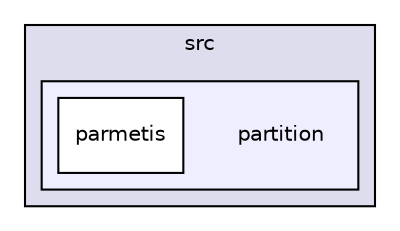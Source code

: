 digraph "partition" {
  compound=true
  node [ fontsize="10", fontname="Helvetica"];
  edge [ labelfontsize="10", labelfontname="Helvetica"];
  subgraph clusterdir_bfdfd8a3ecca797f1c48a0f523622085 {
    graph [ bgcolor="#ddddee", pencolor="black", label="src" fontname="Helvetica", fontsize="10", URL="dir_bfdfd8a3ecca797f1c48a0f523622085.html"]
  subgraph clusterdir_308289f66a73660baaf67cb4f6176ac3 {
    graph [ bgcolor="#eeeeff", pencolor="black", label="" URL="dir_308289f66a73660baaf67cb4f6176ac3.html"];
    dir_308289f66a73660baaf67cb4f6176ac3 [shape=plaintext label="partition"];
    dir_e46908a915269bec8b88b701afbf275a [shape=box label="parmetis" color="black" fillcolor="white" style="filled" URL="dir_e46908a915269bec8b88b701afbf275a.html"];
  }
  }
}
